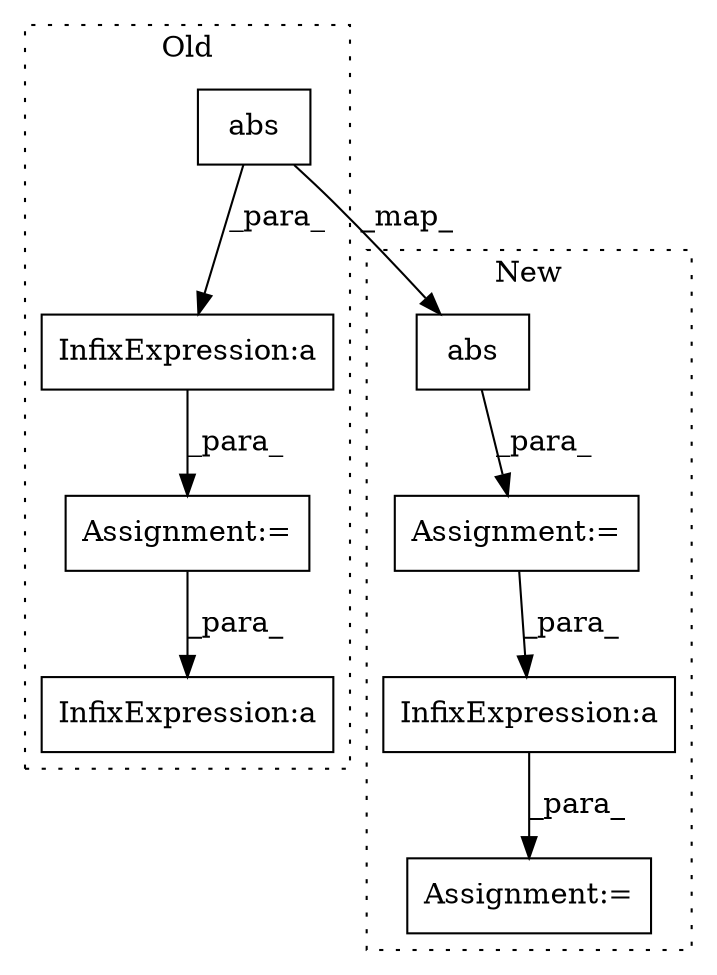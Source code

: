 digraph G {
subgraph cluster0 {
1 [label="abs" a="32" s="4364,4371" l="4,1" shape="box"];
5 [label="InfixExpression:a" a="27" s="4334" l="3" shape="box"];
7 [label="InfixExpression:a" a="27" s="4391" l="3" shape="box"];
8 [label="Assignment:=" a="7" s="4329" l="1" shape="box"];
label = "Old";
style="dotted";
}
subgraph cluster1 {
2 [label="abs" a="32" s="4167,4172" l="4,1" shape="box"];
3 [label="Assignment:=" a="7" s="4346" l="1" shape="box"];
4 [label="Assignment:=" a="7" s="4160" l="1" shape="box"];
6 [label="InfixExpression:a" a="27" s="4374" l="3" shape="box"];
label = "New";
style="dotted";
}
1 -> 2 [label="_map_"];
1 -> 5 [label="_para_"];
2 -> 4 [label="_para_"];
4 -> 6 [label="_para_"];
5 -> 8 [label="_para_"];
6 -> 3 [label="_para_"];
8 -> 7 [label="_para_"];
}